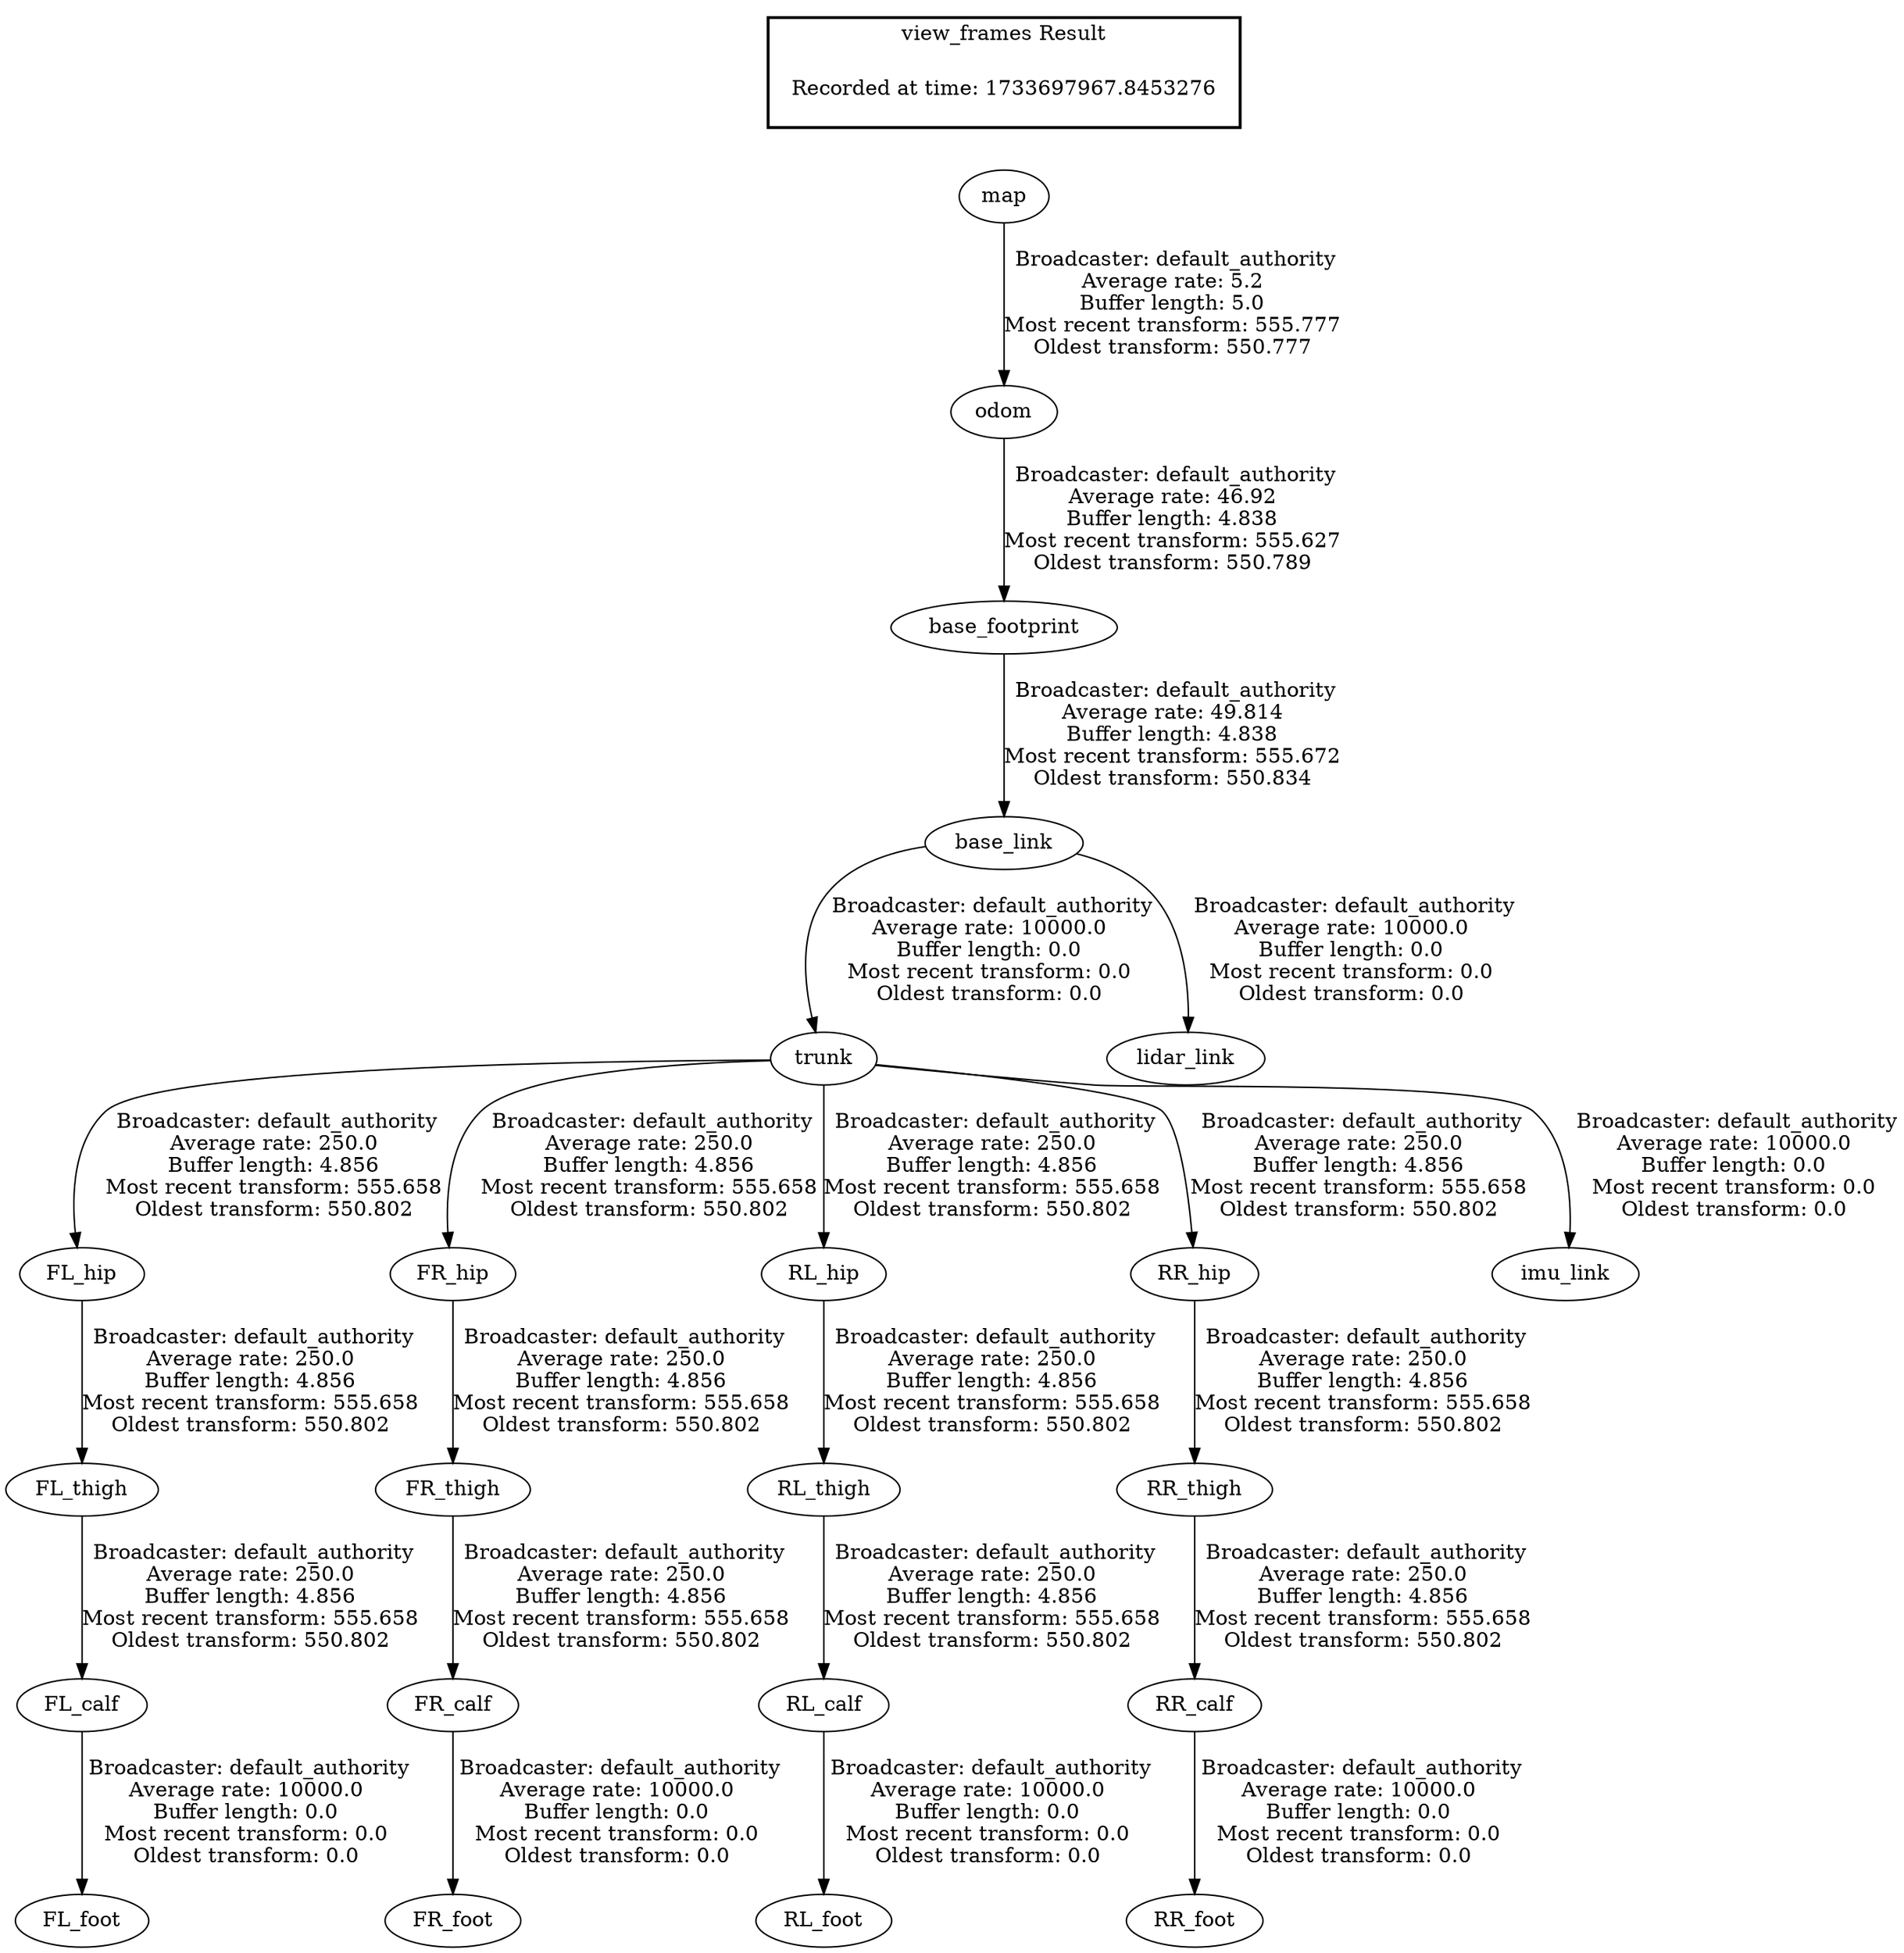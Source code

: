 digraph G {
"FL_thigh" -> "FL_calf"[label=" Broadcaster: default_authority\nAverage rate: 250.0\nBuffer length: 4.856\nMost recent transform: 555.658\nOldest transform: 550.802\n"];
"FL_hip" -> "FL_thigh"[label=" Broadcaster: default_authority\nAverage rate: 250.0\nBuffer length: 4.856\nMost recent transform: 555.658\nOldest transform: 550.802\n"];
"trunk" -> "FL_hip"[label=" Broadcaster: default_authority\nAverage rate: 250.0\nBuffer length: 4.856\nMost recent transform: 555.658\nOldest transform: 550.802\n"];
"base_link" -> "trunk"[label=" Broadcaster: default_authority\nAverage rate: 10000.0\nBuffer length: 0.0\nMost recent transform: 0.0\nOldest transform: 0.0\n"];
"FR_thigh" -> "FR_calf"[label=" Broadcaster: default_authority\nAverage rate: 250.0\nBuffer length: 4.856\nMost recent transform: 555.658\nOldest transform: 550.802\n"];
"FR_hip" -> "FR_thigh"[label=" Broadcaster: default_authority\nAverage rate: 250.0\nBuffer length: 4.856\nMost recent transform: 555.658\nOldest transform: 550.802\n"];
"trunk" -> "FR_hip"[label=" Broadcaster: default_authority\nAverage rate: 250.0\nBuffer length: 4.856\nMost recent transform: 555.658\nOldest transform: 550.802\n"];
"RL_thigh" -> "RL_calf"[label=" Broadcaster: default_authority\nAverage rate: 250.0\nBuffer length: 4.856\nMost recent transform: 555.658\nOldest transform: 550.802\n"];
"RL_hip" -> "RL_thigh"[label=" Broadcaster: default_authority\nAverage rate: 250.0\nBuffer length: 4.856\nMost recent transform: 555.658\nOldest transform: 550.802\n"];
"trunk" -> "RL_hip"[label=" Broadcaster: default_authority\nAverage rate: 250.0\nBuffer length: 4.856\nMost recent transform: 555.658\nOldest transform: 550.802\n"];
"RR_thigh" -> "RR_calf"[label=" Broadcaster: default_authority\nAverage rate: 250.0\nBuffer length: 4.856\nMost recent transform: 555.658\nOldest transform: 550.802\n"];
"RR_hip" -> "RR_thigh"[label=" Broadcaster: default_authority\nAverage rate: 250.0\nBuffer length: 4.856\nMost recent transform: 555.658\nOldest transform: 550.802\n"];
"trunk" -> "RR_hip"[label=" Broadcaster: default_authority\nAverage rate: 250.0\nBuffer length: 4.856\nMost recent transform: 555.658\nOldest transform: 550.802\n"];
"FL_calf" -> "FL_foot"[label=" Broadcaster: default_authority\nAverage rate: 10000.0\nBuffer length: 0.0\nMost recent transform: 0.0\nOldest transform: 0.0\n"];
"FR_calf" -> "FR_foot"[label=" Broadcaster: default_authority\nAverage rate: 10000.0\nBuffer length: 0.0\nMost recent transform: 0.0\nOldest transform: 0.0\n"];
"RL_calf" -> "RL_foot"[label=" Broadcaster: default_authority\nAverage rate: 10000.0\nBuffer length: 0.0\nMost recent transform: 0.0\nOldest transform: 0.0\n"];
"RR_calf" -> "RR_foot"[label=" Broadcaster: default_authority\nAverage rate: 10000.0\nBuffer length: 0.0\nMost recent transform: 0.0\nOldest transform: 0.0\n"];
"base_footprint" -> "base_link"[label=" Broadcaster: default_authority\nAverage rate: 49.814\nBuffer length: 4.838\nMost recent transform: 555.672\nOldest transform: 550.834\n"];
"trunk" -> "imu_link"[label=" Broadcaster: default_authority\nAverage rate: 10000.0\nBuffer length: 0.0\nMost recent transform: 0.0\nOldest transform: 0.0\n"];
"base_link" -> "lidar_link"[label=" Broadcaster: default_authority\nAverage rate: 10000.0\nBuffer length: 0.0\nMost recent transform: 0.0\nOldest transform: 0.0\n"];
"map" -> "odom"[label=" Broadcaster: default_authority\nAverage rate: 5.2\nBuffer length: 5.0\nMost recent transform: 555.777\nOldest transform: 550.777\n"];
"odom" -> "base_footprint"[label=" Broadcaster: default_authority\nAverage rate: 46.92\nBuffer length: 4.838\nMost recent transform: 555.627\nOldest transform: 550.789\n"];
edge [style=invis];
 subgraph cluster_legend { style=bold; color=black; label ="view_frames Result";
"Recorded at time: 1733697967.8453276"[ shape=plaintext ] ;
}->"map";
}